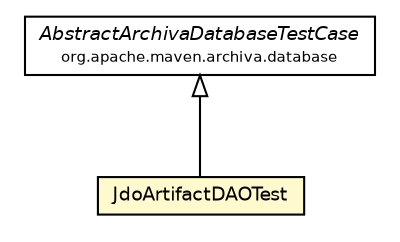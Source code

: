 #!/usr/local/bin/dot
#
# Class diagram 
# Generated by UmlGraph version 4.6 (http://www.spinellis.gr/sw/umlgraph)
#

digraph G {
	edge [fontname="Helvetica",fontsize=10,labelfontname="Helvetica",labelfontsize=10];
	node [fontname="Helvetica",fontsize=10,shape=plaintext];
	// org.apache.maven.archiva.database.AbstractArchivaDatabaseTestCase
	c30894 [label=<<table border="0" cellborder="1" cellspacing="0" cellpadding="2" port="p" href="../AbstractArchivaDatabaseTestCase.html">
		<tr><td><table border="0" cellspacing="0" cellpadding="1">
			<tr><td><font face="Helvetica-Oblique"> AbstractArchivaDatabaseTestCase </font></td></tr>
			<tr><td><font point-size="7.0"> org.apache.maven.archiva.database </font></td></tr>
		</table></td></tr>
		</table>>, fontname="Helvetica", fontcolor="black", fontsize=9.0];
	// org.apache.maven.archiva.database.jdo.JdoArtifactDAOTest
	c30918 [label=<<table border="0" cellborder="1" cellspacing="0" cellpadding="2" port="p" bgcolor="lemonChiffon" href="./JdoArtifactDAOTest.html">
		<tr><td><table border="0" cellspacing="0" cellpadding="1">
			<tr><td> JdoArtifactDAOTest </td></tr>
		</table></td></tr>
		</table>>, fontname="Helvetica", fontcolor="black", fontsize=9.0];
	//org.apache.maven.archiva.database.jdo.JdoArtifactDAOTest extends org.apache.maven.archiva.database.AbstractArchivaDatabaseTestCase
	c30894:p -> c30918:p [dir=back,arrowtail=empty];
}

